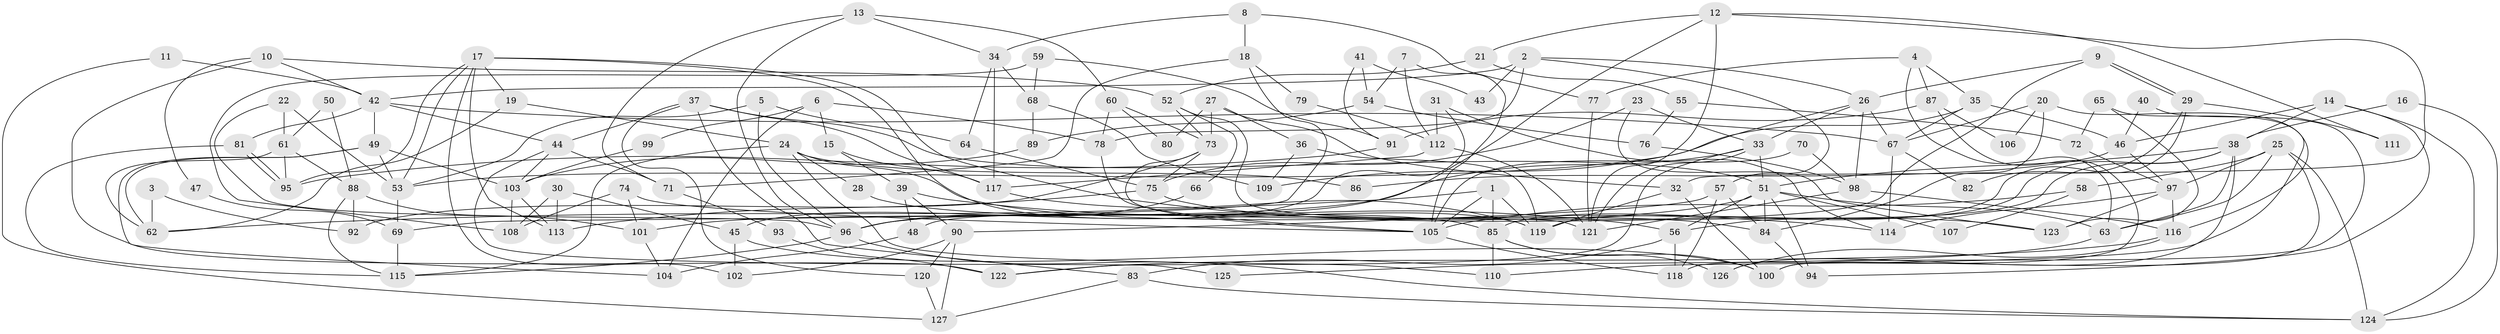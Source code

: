 // Generated by graph-tools (version 1.1) at 2025/02/03/09/25 03:02:10]
// undirected, 127 vertices, 254 edges
graph export_dot {
graph [start="1"]
  node [color=gray90,style=filled];
  1;
  2;
  3;
  4;
  5;
  6;
  7;
  8;
  9;
  10;
  11;
  12;
  13;
  14;
  15;
  16;
  17;
  18;
  19;
  20;
  21;
  22;
  23;
  24;
  25;
  26;
  27;
  28;
  29;
  30;
  31;
  32;
  33;
  34;
  35;
  36;
  37;
  38;
  39;
  40;
  41;
  42;
  43;
  44;
  45;
  46;
  47;
  48;
  49;
  50;
  51;
  52;
  53;
  54;
  55;
  56;
  57;
  58;
  59;
  60;
  61;
  62;
  63;
  64;
  65;
  66;
  67;
  68;
  69;
  70;
  71;
  72;
  73;
  74;
  75;
  76;
  77;
  78;
  79;
  80;
  81;
  82;
  83;
  84;
  85;
  86;
  87;
  88;
  89;
  90;
  91;
  92;
  93;
  94;
  95;
  96;
  97;
  98;
  99;
  100;
  101;
  102;
  103;
  104;
  105;
  106;
  107;
  108;
  109;
  110;
  111;
  112;
  113;
  114;
  115;
  116;
  117;
  118;
  119;
  120;
  121;
  122;
  123;
  124;
  125;
  126;
  127;
  1 -- 105;
  1 -- 62;
  1 -- 85;
  1 -- 119;
  2 -- 78;
  2 -- 26;
  2 -- 42;
  2 -- 43;
  2 -- 57;
  3 -- 92;
  3 -- 62;
  4 -- 35;
  4 -- 63;
  4 -- 77;
  4 -- 87;
  5 -- 96;
  5 -- 64;
  5 -- 53;
  6 -- 15;
  6 -- 104;
  6 -- 78;
  6 -- 99;
  7 -- 105;
  7 -- 54;
  7 -- 112;
  8 -- 77;
  8 -- 34;
  8 -- 18;
  9 -- 29;
  9 -- 29;
  9 -- 26;
  9 -- 48;
  10 -- 122;
  10 -- 42;
  10 -- 47;
  10 -- 52;
  11 -- 127;
  11 -- 42;
  12 -- 32;
  12 -- 96;
  12 -- 21;
  12 -- 111;
  12 -- 121;
  13 -- 71;
  13 -- 96;
  13 -- 34;
  13 -- 60;
  14 -- 38;
  14 -- 124;
  14 -- 46;
  14 -- 94;
  15 -- 117;
  15 -- 39;
  16 -- 124;
  16 -- 38;
  17 -- 53;
  17 -- 102;
  17 -- 19;
  17 -- 95;
  17 -- 113;
  17 -- 114;
  17 -- 119;
  18 -- 69;
  18 -- 71;
  18 -- 79;
  19 -- 24;
  19 -- 62;
  20 -- 67;
  20 -- 84;
  20 -- 106;
  20 -- 110;
  21 -- 52;
  21 -- 55;
  22 -- 61;
  22 -- 53;
  22 -- 96;
  23 -- 33;
  23 -- 75;
  23 -- 123;
  24 -- 115;
  24 -- 84;
  24 -- 28;
  24 -- 86;
  24 -- 110;
  25 -- 124;
  25 -- 100;
  25 -- 58;
  25 -- 63;
  25 -- 97;
  26 -- 33;
  26 -- 67;
  26 -- 98;
  26 -- 109;
  27 -- 32;
  27 -- 73;
  27 -- 36;
  27 -- 80;
  28 -- 85;
  29 -- 85;
  29 -- 82;
  29 -- 111;
  30 -- 113;
  30 -- 108;
  30 -- 45;
  31 -- 114;
  31 -- 112;
  31 -- 45;
  32 -- 119;
  32 -- 100;
  33 -- 101;
  33 -- 51;
  33 -- 121;
  33 -- 122;
  34 -- 117;
  34 -- 64;
  34 -- 68;
  35 -- 46;
  35 -- 67;
  35 -- 53;
  36 -- 119;
  36 -- 109;
  37 -- 51;
  37 -- 117;
  37 -- 44;
  37 -- 83;
  37 -- 120;
  38 -- 63;
  38 -- 119;
  38 -- 51;
  38 -- 56;
  38 -- 126;
  39 -- 56;
  39 -- 48;
  39 -- 90;
  40 -- 100;
  40 -- 46;
  41 -- 54;
  41 -- 91;
  41 -- 43;
  42 -- 49;
  42 -- 44;
  42 -- 67;
  42 -- 81;
  44 -- 71;
  44 -- 103;
  44 -- 125;
  45 -- 100;
  45 -- 102;
  46 -- 97;
  46 -- 86;
  47 -- 69;
  48 -- 104;
  49 -- 53;
  49 -- 103;
  49 -- 62;
  49 -- 104;
  50 -- 88;
  50 -- 61;
  51 -- 84;
  51 -- 56;
  51 -- 63;
  51 -- 94;
  51 -- 96;
  51 -- 107;
  52 -- 121;
  52 -- 66;
  52 -- 73;
  53 -- 69;
  54 -- 89;
  54 -- 76;
  55 -- 72;
  55 -- 76;
  56 -- 83;
  56 -- 118;
  57 -- 90;
  57 -- 84;
  57 -- 118;
  58 -- 105;
  58 -- 107;
  59 -- 68;
  59 -- 91;
  59 -- 108;
  60 -- 78;
  60 -- 73;
  60 -- 80;
  61 -- 95;
  61 -- 62;
  61 -- 88;
  63 -- 125;
  64 -- 75;
  65 -- 116;
  65 -- 123;
  65 -- 72;
  66 -- 96;
  67 -- 114;
  67 -- 82;
  68 -- 109;
  68 -- 89;
  69 -- 115;
  70 -- 105;
  70 -- 98;
  71 -- 93;
  72 -- 97;
  73 -- 75;
  73 -- 92;
  73 -- 105;
  74 -- 108;
  74 -- 105;
  74 -- 101;
  75 -- 123;
  75 -- 113;
  76 -- 98;
  77 -- 121;
  78 -- 105;
  79 -- 112;
  81 -- 95;
  81 -- 95;
  81 -- 115;
  83 -- 124;
  83 -- 127;
  84 -- 94;
  85 -- 110;
  85 -- 100;
  85 -- 126;
  87 -- 118;
  87 -- 91;
  87 -- 106;
  88 -- 115;
  88 -- 92;
  88 -- 101;
  89 -- 103;
  90 -- 120;
  90 -- 102;
  90 -- 127;
  91 -- 95;
  93 -- 122;
  96 -- 115;
  96 -- 124;
  97 -- 116;
  97 -- 114;
  97 -- 123;
  98 -- 121;
  98 -- 116;
  99 -- 103;
  101 -- 104;
  103 -- 113;
  103 -- 108;
  105 -- 118;
  112 -- 121;
  112 -- 117;
  116 -- 126;
  116 -- 122;
  117 -- 119;
  120 -- 127;
}
